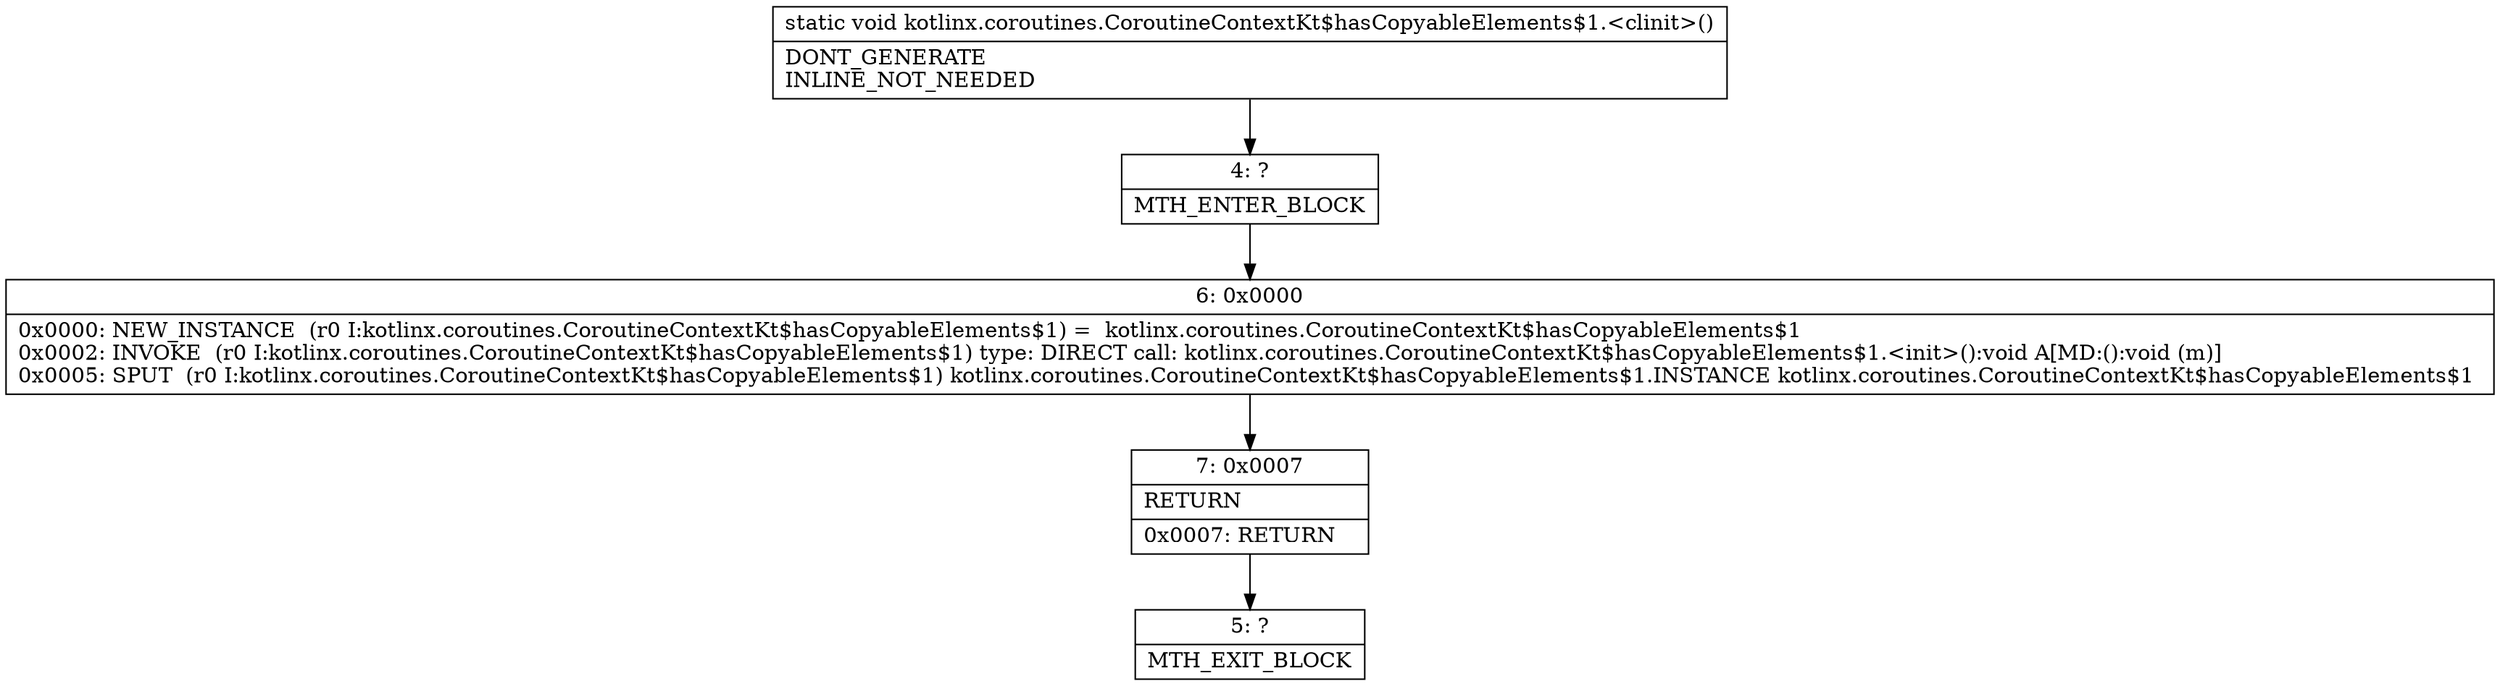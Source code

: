 digraph "CFG forkotlinx.coroutines.CoroutineContextKt$hasCopyableElements$1.\<clinit\>()V" {
Node_4 [shape=record,label="{4\:\ ?|MTH_ENTER_BLOCK\l}"];
Node_6 [shape=record,label="{6\:\ 0x0000|0x0000: NEW_INSTANCE  (r0 I:kotlinx.coroutines.CoroutineContextKt$hasCopyableElements$1) =  kotlinx.coroutines.CoroutineContextKt$hasCopyableElements$1 \l0x0002: INVOKE  (r0 I:kotlinx.coroutines.CoroutineContextKt$hasCopyableElements$1) type: DIRECT call: kotlinx.coroutines.CoroutineContextKt$hasCopyableElements$1.\<init\>():void A[MD:():void (m)]\l0x0005: SPUT  (r0 I:kotlinx.coroutines.CoroutineContextKt$hasCopyableElements$1) kotlinx.coroutines.CoroutineContextKt$hasCopyableElements$1.INSTANCE kotlinx.coroutines.CoroutineContextKt$hasCopyableElements$1 \l}"];
Node_7 [shape=record,label="{7\:\ 0x0007|RETURN\l|0x0007: RETURN   \l}"];
Node_5 [shape=record,label="{5\:\ ?|MTH_EXIT_BLOCK\l}"];
MethodNode[shape=record,label="{static void kotlinx.coroutines.CoroutineContextKt$hasCopyableElements$1.\<clinit\>()  | DONT_GENERATE\lINLINE_NOT_NEEDED\l}"];
MethodNode -> Node_4;Node_4 -> Node_6;
Node_6 -> Node_7;
Node_7 -> Node_5;
}

